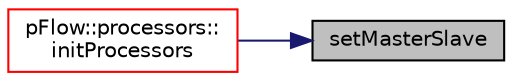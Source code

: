 digraph "setMasterSlave"
{
 // LATEX_PDF_SIZE
  edge [fontname="Helvetica",fontsize="10",labelfontname="Helvetica",labelfontsize="10"];
  node [fontname="Helvetica",fontsize="10",shape=record];
  rankdir="RL";
  Node1 [label="setMasterSlave",height=0.2,width=0.4,color="black", fillcolor="grey75", style="filled", fontcolor="black",tooltip="Set if this processor is slave or master."];
  Node1 -> Node2 [dir="back",color="midnightblue",fontsize="10",style="solid",fontname="Helvetica"];
  Node2 [label="pFlow::processors::\linitProcessors",height=0.2,width=0.4,color="red", fillcolor="white", style="filled",URL="$classpFlow_1_1processors.html#af906dbdefab1fa8e20574cfe3624a1b6",tooltip="Initialize MPI processors."];
}
